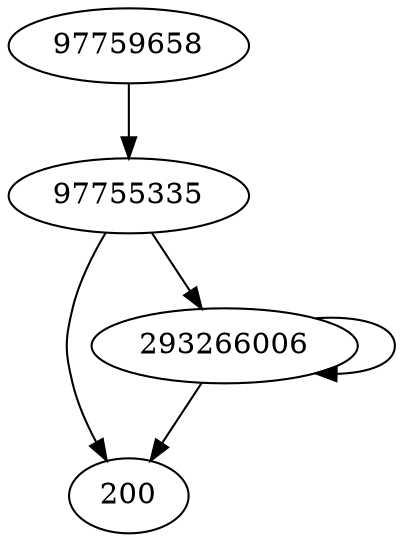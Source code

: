 digraph  {
200;
97759658;
293266006;
97755335;
97759658 -> 97755335;
293266006 -> 200;
293266006 -> 293266006;
97755335 -> 200;
97755335 -> 293266006;
}
